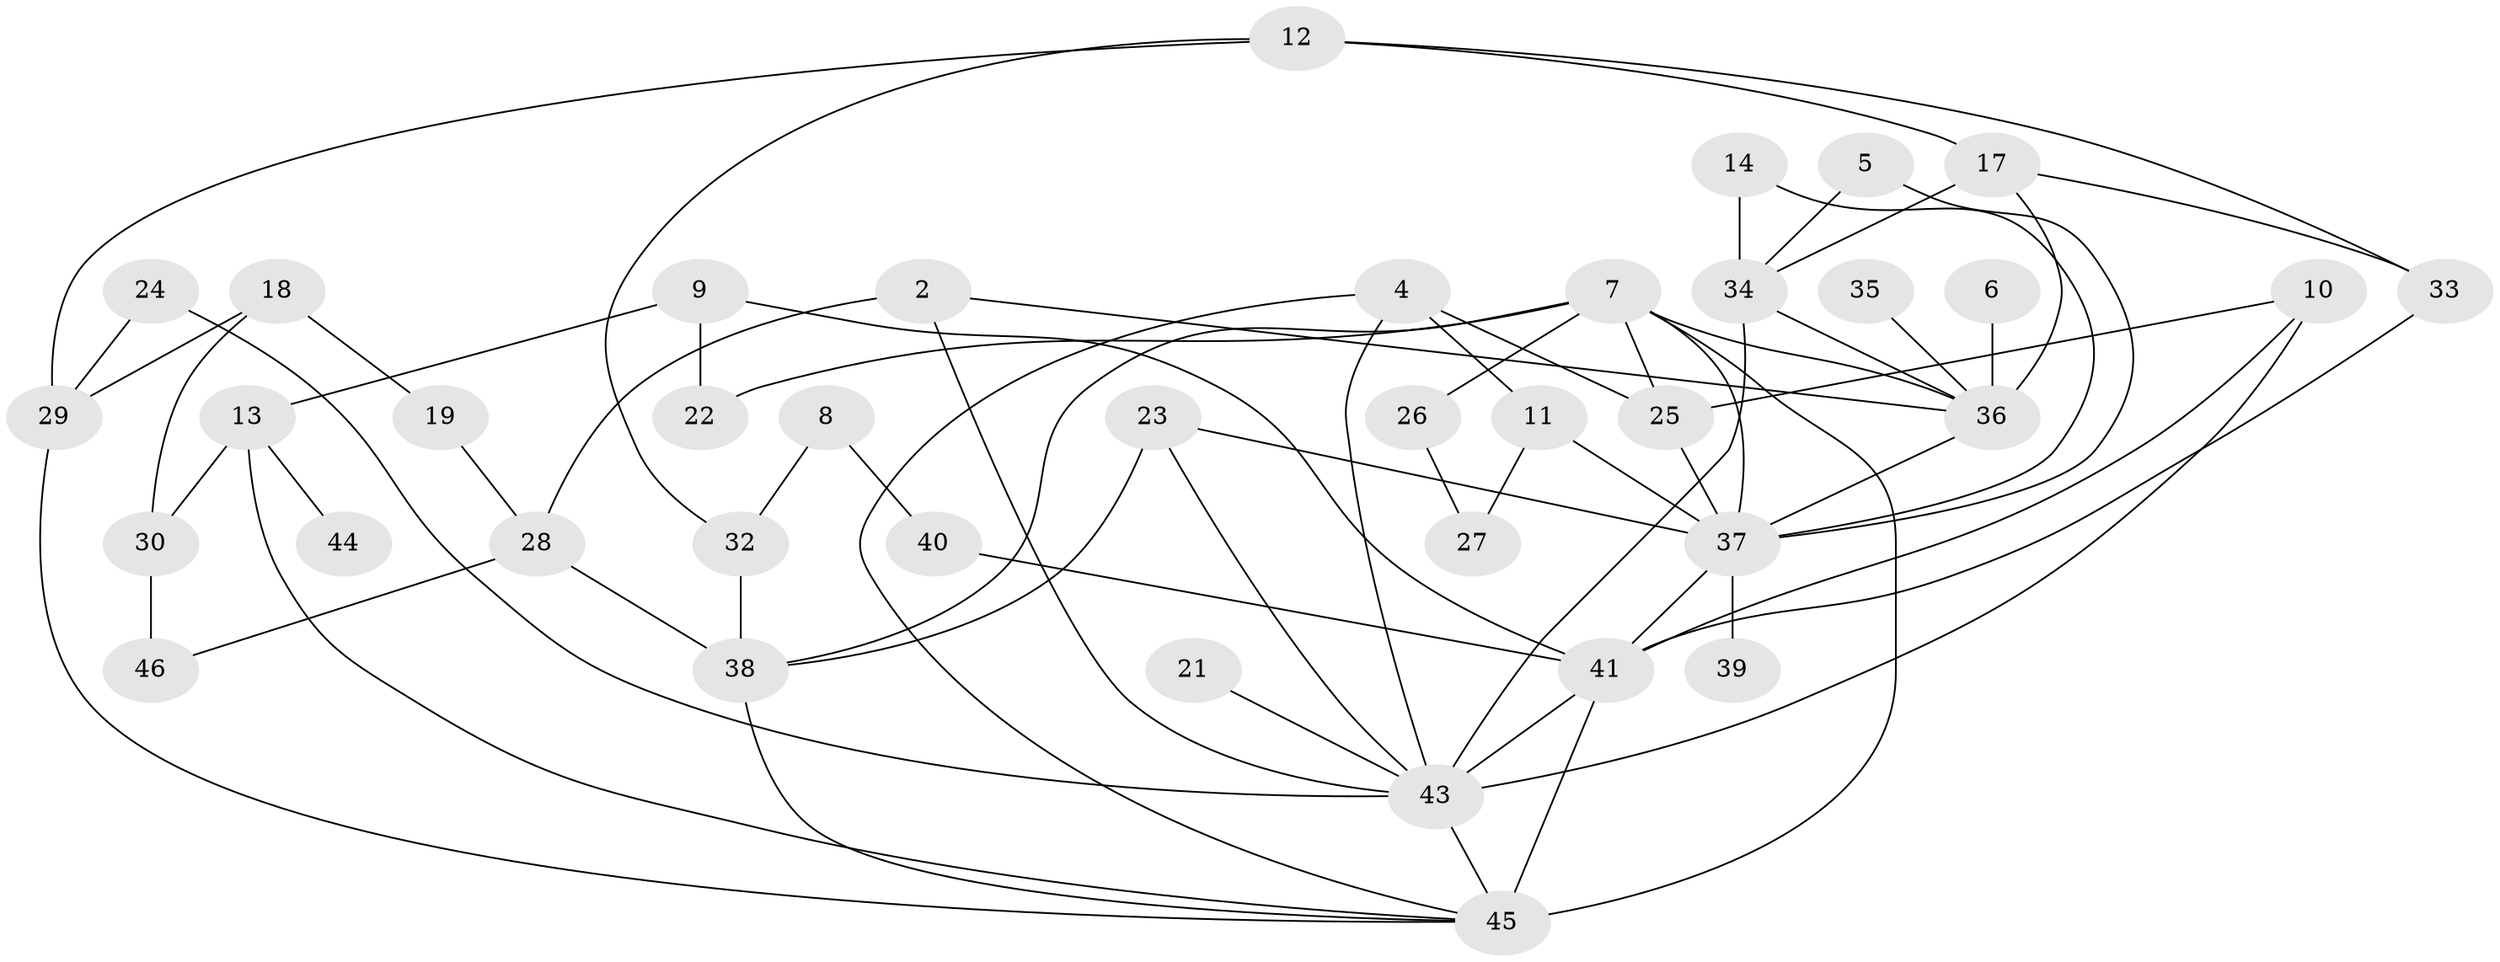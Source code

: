 // original degree distribution, {7: 0.01098901098901099, 3: 0.25274725274725274, 1: 0.15384615384615385, 4: 0.15384615384615385, 2: 0.25274725274725274, 0: 0.07692307692307693, 5: 0.054945054945054944, 9: 0.01098901098901099, 8: 0.01098901098901099, 6: 0.02197802197802198}
// Generated by graph-tools (version 1.1) at 2025/49/03/09/25 03:49:06]
// undirected, 39 vertices, 68 edges
graph export_dot {
graph [start="1"]
  node [color=gray90,style=filled];
  2;
  4;
  5;
  6;
  7;
  8;
  9;
  10;
  11;
  12;
  13;
  14;
  17;
  18;
  19;
  21;
  22;
  23;
  24;
  25;
  26;
  27;
  28;
  29;
  30;
  32;
  33;
  34;
  35;
  36;
  37;
  38;
  39;
  40;
  41;
  43;
  44;
  45;
  46;
  2 -- 28 [weight=1.0];
  2 -- 36 [weight=1.0];
  2 -- 43 [weight=1.0];
  4 -- 11 [weight=1.0];
  4 -- 25 [weight=1.0];
  4 -- 43 [weight=1.0];
  4 -- 45 [weight=1.0];
  5 -- 34 [weight=1.0];
  5 -- 37 [weight=1.0];
  6 -- 36 [weight=1.0];
  7 -- 22 [weight=1.0];
  7 -- 25 [weight=2.0];
  7 -- 26 [weight=1.0];
  7 -- 36 [weight=1.0];
  7 -- 37 [weight=1.0];
  7 -- 38 [weight=1.0];
  7 -- 45 [weight=3.0];
  8 -- 32 [weight=1.0];
  8 -- 40 [weight=1.0];
  9 -- 13 [weight=1.0];
  9 -- 22 [weight=1.0];
  9 -- 41 [weight=1.0];
  10 -- 25 [weight=1.0];
  10 -- 41 [weight=2.0];
  10 -- 43 [weight=1.0];
  11 -- 27 [weight=1.0];
  11 -- 37 [weight=1.0];
  12 -- 17 [weight=1.0];
  12 -- 29 [weight=1.0];
  12 -- 32 [weight=1.0];
  12 -- 33 [weight=1.0];
  13 -- 30 [weight=1.0];
  13 -- 44 [weight=1.0];
  13 -- 45 [weight=1.0];
  14 -- 34 [weight=1.0];
  14 -- 37 [weight=1.0];
  17 -- 33 [weight=1.0];
  17 -- 34 [weight=2.0];
  17 -- 36 [weight=1.0];
  18 -- 19 [weight=1.0];
  18 -- 29 [weight=1.0];
  18 -- 30 [weight=1.0];
  19 -- 28 [weight=1.0];
  21 -- 43 [weight=1.0];
  23 -- 37 [weight=1.0];
  23 -- 38 [weight=1.0];
  23 -- 43 [weight=1.0];
  24 -- 29 [weight=1.0];
  24 -- 43 [weight=1.0];
  25 -- 37 [weight=1.0];
  26 -- 27 [weight=1.0];
  28 -- 38 [weight=1.0];
  28 -- 46 [weight=1.0];
  29 -- 45 [weight=1.0];
  30 -- 46 [weight=1.0];
  32 -- 38 [weight=1.0];
  33 -- 41 [weight=1.0];
  34 -- 36 [weight=1.0];
  34 -- 43 [weight=1.0];
  35 -- 36 [weight=1.0];
  36 -- 37 [weight=1.0];
  37 -- 39 [weight=1.0];
  37 -- 41 [weight=1.0];
  38 -- 45 [weight=1.0];
  40 -- 41 [weight=1.0];
  41 -- 43 [weight=2.0];
  41 -- 45 [weight=2.0];
  43 -- 45 [weight=1.0];
}
